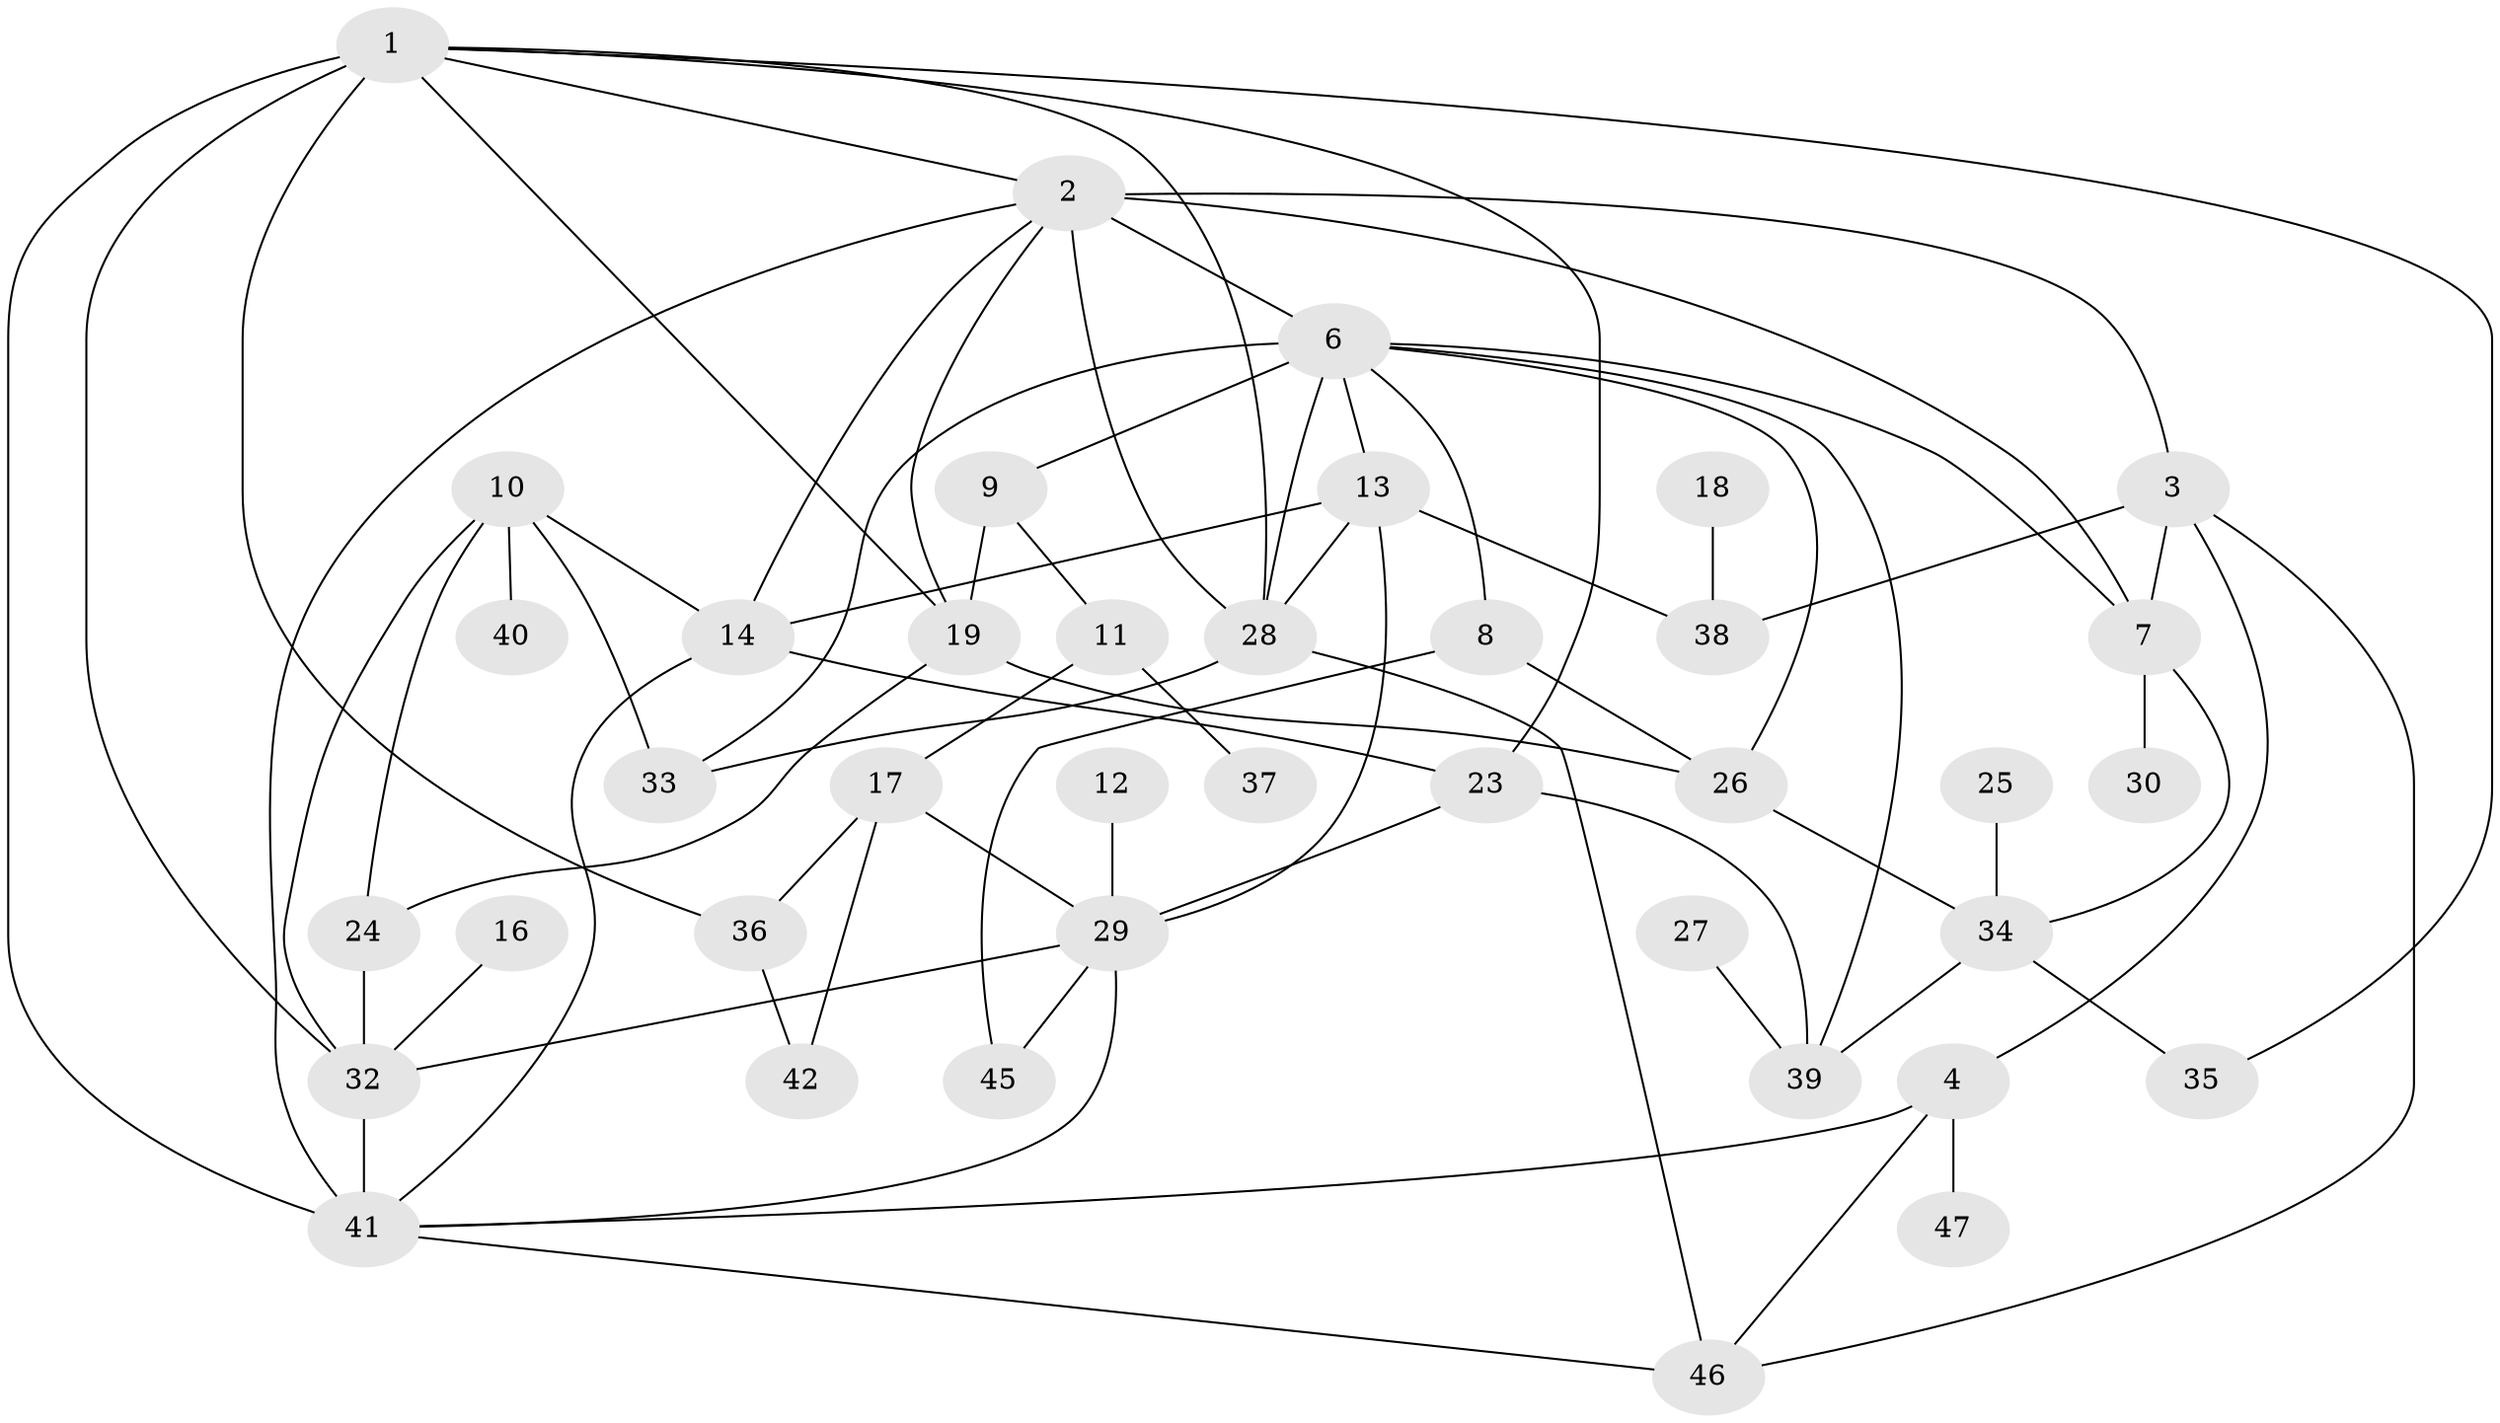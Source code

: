 // original degree distribution, {3: 0.1827956989247312, 2: 0.20430107526881722, 4: 0.20430107526881722, 1: 0.1935483870967742, 0: 0.08602150537634409, 6: 0.021505376344086023, 5: 0.08602150537634409, 7: 0.010752688172043012, 8: 0.010752688172043012}
// Generated by graph-tools (version 1.1) at 2025/33/03/09/25 02:33:40]
// undirected, 39 vertices, 73 edges
graph export_dot {
graph [start="1"]
  node [color=gray90,style=filled];
  1;
  2;
  3;
  4;
  6;
  7;
  8;
  9;
  10;
  11;
  12;
  13;
  14;
  16;
  17;
  18;
  19;
  23;
  24;
  25;
  26;
  27;
  28;
  29;
  30;
  32;
  33;
  34;
  35;
  36;
  37;
  38;
  39;
  40;
  41;
  42;
  45;
  46;
  47;
  1 -- 2 [weight=1.0];
  1 -- 19 [weight=2.0];
  1 -- 23 [weight=1.0];
  1 -- 28 [weight=1.0];
  1 -- 32 [weight=1.0];
  1 -- 35 [weight=1.0];
  1 -- 36 [weight=2.0];
  1 -- 41 [weight=3.0];
  2 -- 3 [weight=1.0];
  2 -- 6 [weight=1.0];
  2 -- 7 [weight=1.0];
  2 -- 14 [weight=1.0];
  2 -- 19 [weight=1.0];
  2 -- 28 [weight=2.0];
  2 -- 41 [weight=1.0];
  3 -- 4 [weight=1.0];
  3 -- 7 [weight=1.0];
  3 -- 38 [weight=1.0];
  3 -- 46 [weight=1.0];
  4 -- 41 [weight=1.0];
  4 -- 46 [weight=1.0];
  4 -- 47 [weight=1.0];
  6 -- 7 [weight=1.0];
  6 -- 8 [weight=1.0];
  6 -- 9 [weight=1.0];
  6 -- 13 [weight=1.0];
  6 -- 26 [weight=1.0];
  6 -- 28 [weight=2.0];
  6 -- 33 [weight=1.0];
  6 -- 39 [weight=1.0];
  7 -- 30 [weight=1.0];
  7 -- 34 [weight=1.0];
  8 -- 26 [weight=1.0];
  8 -- 45 [weight=1.0];
  9 -- 11 [weight=1.0];
  9 -- 19 [weight=1.0];
  10 -- 14 [weight=2.0];
  10 -- 24 [weight=1.0];
  10 -- 32 [weight=1.0];
  10 -- 33 [weight=1.0];
  10 -- 40 [weight=1.0];
  11 -- 17 [weight=1.0];
  11 -- 37 [weight=1.0];
  12 -- 29 [weight=1.0];
  13 -- 14 [weight=1.0];
  13 -- 28 [weight=1.0];
  13 -- 29 [weight=1.0];
  13 -- 38 [weight=1.0];
  14 -- 23 [weight=1.0];
  14 -- 41 [weight=1.0];
  16 -- 32 [weight=1.0];
  17 -- 29 [weight=1.0];
  17 -- 36 [weight=1.0];
  17 -- 42 [weight=1.0];
  18 -- 38 [weight=1.0];
  19 -- 24 [weight=1.0];
  19 -- 26 [weight=1.0];
  23 -- 29 [weight=1.0];
  23 -- 39 [weight=1.0];
  24 -- 32 [weight=2.0];
  25 -- 34 [weight=1.0];
  26 -- 34 [weight=1.0];
  27 -- 39 [weight=1.0];
  28 -- 33 [weight=1.0];
  28 -- 46 [weight=1.0];
  29 -- 32 [weight=1.0];
  29 -- 41 [weight=1.0];
  29 -- 45 [weight=1.0];
  32 -- 41 [weight=1.0];
  34 -- 35 [weight=1.0];
  34 -- 39 [weight=1.0];
  36 -- 42 [weight=1.0];
  41 -- 46 [weight=1.0];
}
